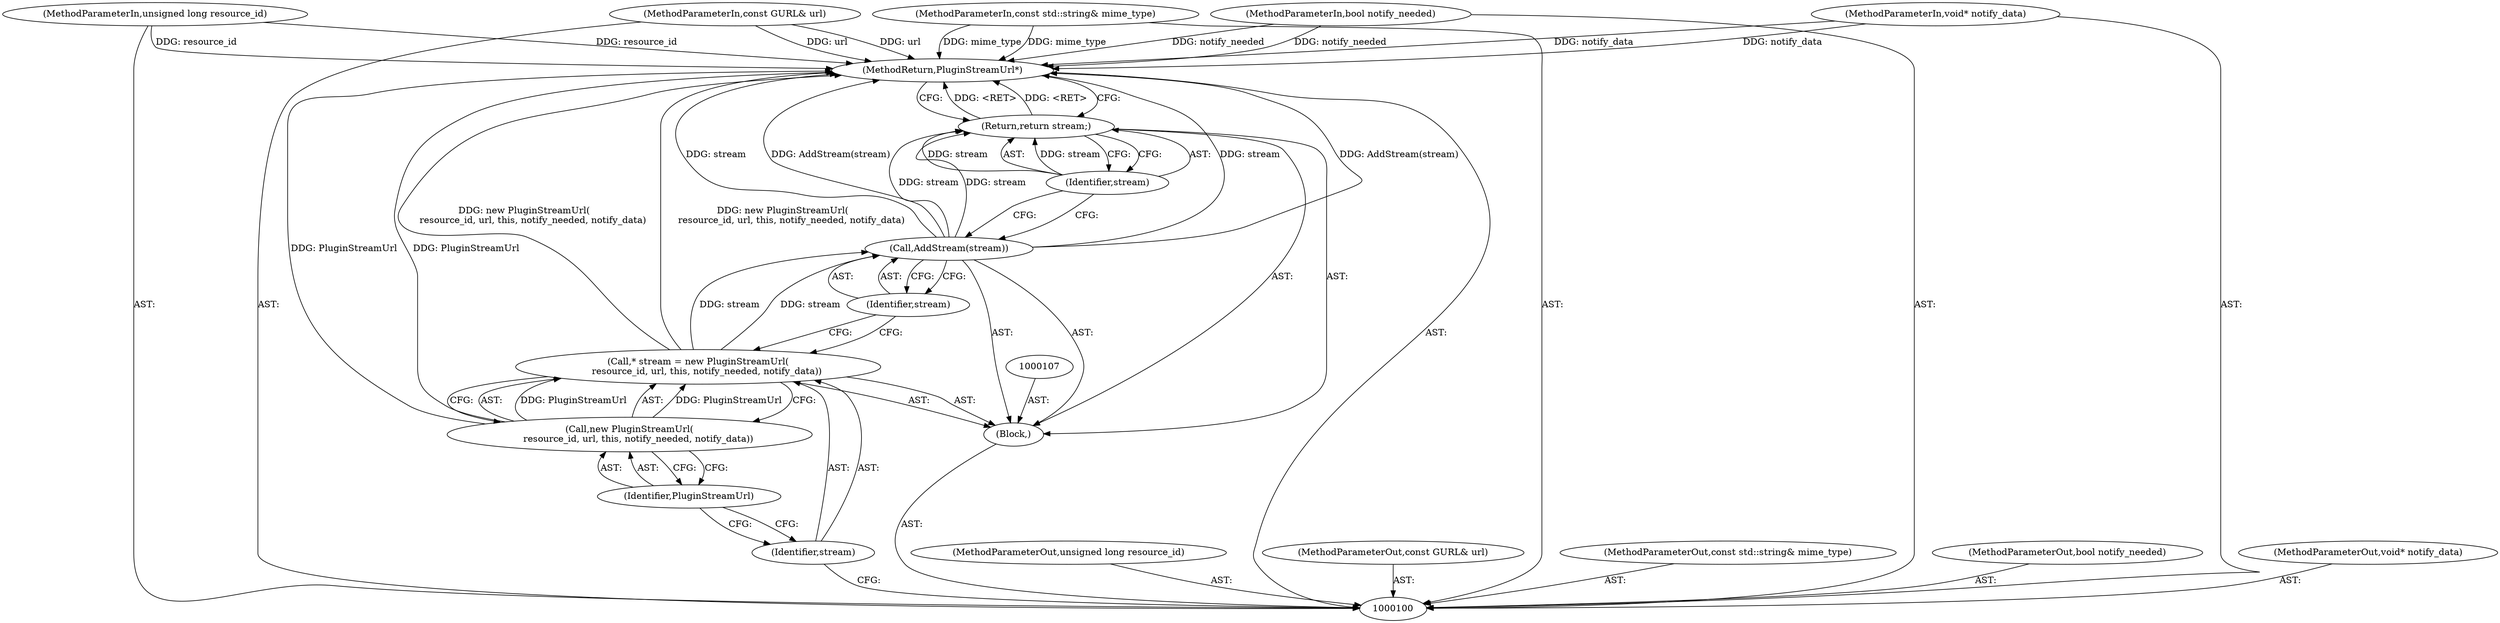digraph "1_Chrome_ea3d1d84be3d6f97bf50e76511c9e26af6895533_25" {
"1000116" [label="(MethodReturn,PluginStreamUrl*)"];
"1000101" [label="(MethodParameterIn,unsigned long resource_id)"];
"1000140" [label="(MethodParameterOut,unsigned long resource_id)"];
"1000115" [label="(Identifier,stream)"];
"1000114" [label="(Return,return stream;)"];
"1000102" [label="(MethodParameterIn,const GURL& url)"];
"1000141" [label="(MethodParameterOut,const GURL& url)"];
"1000103" [label="(MethodParameterIn,const std::string& mime_type)"];
"1000142" [label="(MethodParameterOut,const std::string& mime_type)"];
"1000104" [label="(MethodParameterIn,bool notify_needed)"];
"1000143" [label="(MethodParameterOut,bool notify_needed)"];
"1000105" [label="(MethodParameterIn,void* notify_data)"];
"1000144" [label="(MethodParameterOut,void* notify_data)"];
"1000106" [label="(Block,)"];
"1000108" [label="(Call,* stream = new PluginStreamUrl(\n      resource_id, url, this, notify_needed, notify_data))"];
"1000109" [label="(Identifier,stream)"];
"1000110" [label="(Call,new PluginStreamUrl(\n      resource_id, url, this, notify_needed, notify_data))"];
"1000111" [label="(Identifier,PluginStreamUrl)"];
"1000113" [label="(Identifier,stream)"];
"1000112" [label="(Call,AddStream(stream))"];
"1000116" -> "1000100"  [label="AST: "];
"1000116" -> "1000114"  [label="CFG: "];
"1000104" -> "1000116"  [label="DDG: notify_needed"];
"1000105" -> "1000116"  [label="DDG: notify_data"];
"1000103" -> "1000116"  [label="DDG: mime_type"];
"1000110" -> "1000116"  [label="DDG: PluginStreamUrl"];
"1000102" -> "1000116"  [label="DDG: url"];
"1000112" -> "1000116"  [label="DDG: AddStream(stream)"];
"1000112" -> "1000116"  [label="DDG: stream"];
"1000101" -> "1000116"  [label="DDG: resource_id"];
"1000108" -> "1000116"  [label="DDG: new PluginStreamUrl(\n      resource_id, url, this, notify_needed, notify_data)"];
"1000114" -> "1000116"  [label="DDG: <RET>"];
"1000101" -> "1000100"  [label="AST: "];
"1000101" -> "1000116"  [label="DDG: resource_id"];
"1000140" -> "1000100"  [label="AST: "];
"1000115" -> "1000114"  [label="AST: "];
"1000115" -> "1000112"  [label="CFG: "];
"1000114" -> "1000115"  [label="CFG: "];
"1000115" -> "1000114"  [label="DDG: stream"];
"1000114" -> "1000106"  [label="AST: "];
"1000114" -> "1000115"  [label="CFG: "];
"1000115" -> "1000114"  [label="AST: "];
"1000116" -> "1000114"  [label="CFG: "];
"1000114" -> "1000116"  [label="DDG: <RET>"];
"1000115" -> "1000114"  [label="DDG: stream"];
"1000112" -> "1000114"  [label="DDG: stream"];
"1000102" -> "1000100"  [label="AST: "];
"1000102" -> "1000116"  [label="DDG: url"];
"1000141" -> "1000100"  [label="AST: "];
"1000103" -> "1000100"  [label="AST: "];
"1000103" -> "1000116"  [label="DDG: mime_type"];
"1000142" -> "1000100"  [label="AST: "];
"1000104" -> "1000100"  [label="AST: "];
"1000104" -> "1000116"  [label="DDG: notify_needed"];
"1000143" -> "1000100"  [label="AST: "];
"1000105" -> "1000100"  [label="AST: "];
"1000105" -> "1000116"  [label="DDG: notify_data"];
"1000144" -> "1000100"  [label="AST: "];
"1000106" -> "1000100"  [label="AST: "];
"1000107" -> "1000106"  [label="AST: "];
"1000108" -> "1000106"  [label="AST: "];
"1000112" -> "1000106"  [label="AST: "];
"1000114" -> "1000106"  [label="AST: "];
"1000108" -> "1000106"  [label="AST: "];
"1000108" -> "1000110"  [label="CFG: "];
"1000109" -> "1000108"  [label="AST: "];
"1000110" -> "1000108"  [label="AST: "];
"1000113" -> "1000108"  [label="CFG: "];
"1000108" -> "1000116"  [label="DDG: new PluginStreamUrl(\n      resource_id, url, this, notify_needed, notify_data)"];
"1000110" -> "1000108"  [label="DDG: PluginStreamUrl"];
"1000108" -> "1000112"  [label="DDG: stream"];
"1000109" -> "1000108"  [label="AST: "];
"1000109" -> "1000100"  [label="CFG: "];
"1000111" -> "1000109"  [label="CFG: "];
"1000110" -> "1000108"  [label="AST: "];
"1000110" -> "1000111"  [label="CFG: "];
"1000111" -> "1000110"  [label="AST: "];
"1000108" -> "1000110"  [label="CFG: "];
"1000110" -> "1000116"  [label="DDG: PluginStreamUrl"];
"1000110" -> "1000108"  [label="DDG: PluginStreamUrl"];
"1000111" -> "1000110"  [label="AST: "];
"1000111" -> "1000109"  [label="CFG: "];
"1000110" -> "1000111"  [label="CFG: "];
"1000113" -> "1000112"  [label="AST: "];
"1000113" -> "1000108"  [label="CFG: "];
"1000112" -> "1000113"  [label="CFG: "];
"1000112" -> "1000106"  [label="AST: "];
"1000112" -> "1000113"  [label="CFG: "];
"1000113" -> "1000112"  [label="AST: "];
"1000115" -> "1000112"  [label="CFG: "];
"1000112" -> "1000116"  [label="DDG: AddStream(stream)"];
"1000112" -> "1000116"  [label="DDG: stream"];
"1000108" -> "1000112"  [label="DDG: stream"];
"1000112" -> "1000114"  [label="DDG: stream"];
}

